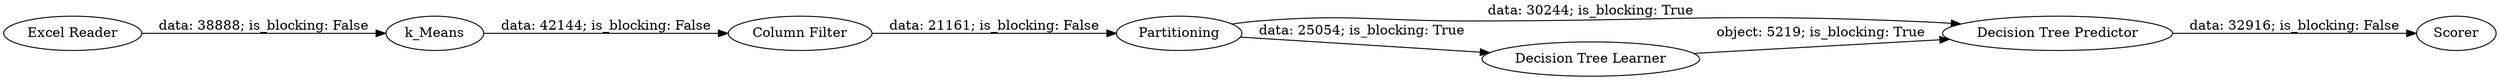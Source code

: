 digraph {
	"3145779428062759265_10" [label=Partitioning]
	"3145779428062759265_8" [label="Excel Reader"]
	"3145779428062759265_12" [label="Decision Tree Predictor"]
	"3145779428062759265_9" [label=k_Means]
	"3145779428062759265_11" [label="Decision Tree Learner"]
	"3145779428062759265_13" [label=Scorer]
	"3145779428062759265_39" [label="Column Filter"]
	"3145779428062759265_12" -> "3145779428062759265_13" [label="data: 32916; is_blocking: False"]
	"3145779428062759265_8" -> "3145779428062759265_9" [label="data: 38888; is_blocking: False"]
	"3145779428062759265_11" -> "3145779428062759265_12" [label="object: 5219; is_blocking: True"]
	"3145779428062759265_10" -> "3145779428062759265_11" [label="data: 25054; is_blocking: True"]
	"3145779428062759265_39" -> "3145779428062759265_10" [label="data: 21161; is_blocking: False"]
	"3145779428062759265_9" -> "3145779428062759265_39" [label="data: 42144; is_blocking: False"]
	"3145779428062759265_10" -> "3145779428062759265_12" [label="data: 30244; is_blocking: True"]
	rankdir=LR
}
